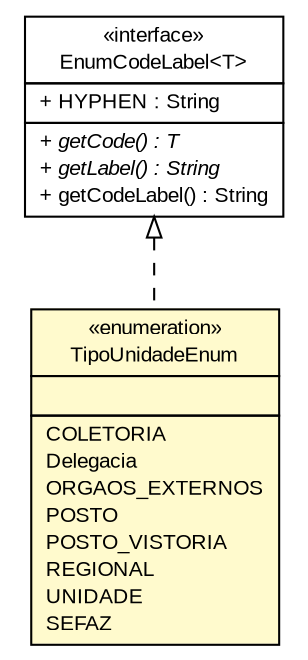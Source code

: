 #!/usr/local/bin/dot
#
# Class diagram 
# Generated by UMLGraph version R5_6 (http://www.umlgraph.org/)
#

digraph G {
	edge [fontname="arial",fontsize=10,labelfontname="arial",labelfontsize=10];
	node [fontname="arial",fontsize=10,shape=plaintext];
	nodesep=0.25;
	ranksep=0.5;
	// br.gov.to.sefaz.arr.dare.enums.TipoUnidadeEnum
	c170959 [label=<<table title="br.gov.to.sefaz.arr.dare.enums.TipoUnidadeEnum" border="0" cellborder="1" cellspacing="0" cellpadding="2" port="p" bgcolor="lemonChiffon" href="./TipoUnidadeEnum.html">
		<tr><td><table border="0" cellspacing="0" cellpadding="1">
<tr><td align="center" balign="center"> &#171;enumeration&#187; </td></tr>
<tr><td align="center" balign="center"> TipoUnidadeEnum </td></tr>
		</table></td></tr>
		<tr><td><table border="0" cellspacing="0" cellpadding="1">
<tr><td align="left" balign="left">  </td></tr>
		</table></td></tr>
		<tr><td><table border="0" cellspacing="0" cellpadding="1">
<tr><td align="left" balign="left"> COLETORIA </td></tr>
<tr><td align="left" balign="left"> Delegacia </td></tr>
<tr><td align="left" balign="left"> ORGAOS_EXTERNOS </td></tr>
<tr><td align="left" balign="left"> POSTO </td></tr>
<tr><td align="left" balign="left"> POSTO_VISTORIA </td></tr>
<tr><td align="left" balign="left"> REGIONAL </td></tr>
<tr><td align="left" balign="left"> UNIDADE </td></tr>
<tr><td align="left" balign="left"> SEFAZ </td></tr>
		</table></td></tr>
		</table>>, URL="./TipoUnidadeEnum.html", fontname="arial", fontcolor="black", fontsize=10.0];
	//br.gov.to.sefaz.arr.dare.enums.TipoUnidadeEnum implements br.gov.to.sefaz.persistence.enums.EnumCodeLabel<T>
	c171342:p -> c170959:p [dir=back,arrowtail=empty,style=dashed];
	// br.gov.to.sefaz.persistence.enums.EnumCodeLabel<T>
	c171342 [label=<<table title="br.gov.to.sefaz.persistence.enums.EnumCodeLabel" border="0" cellborder="1" cellspacing="0" cellpadding="2" port="p" href="http://java.sun.com/j2se/1.4.2/docs/api/br/gov/to/sefaz/persistence/enums/EnumCodeLabel.html">
		<tr><td><table border="0" cellspacing="0" cellpadding="1">
<tr><td align="center" balign="center"> &#171;interface&#187; </td></tr>
<tr><td align="center" balign="center"> EnumCodeLabel&lt;T&gt; </td></tr>
		</table></td></tr>
		<tr><td><table border="0" cellspacing="0" cellpadding="1">
<tr><td align="left" balign="left"> + HYPHEN : String </td></tr>
		</table></td></tr>
		<tr><td><table border="0" cellspacing="0" cellpadding="1">
<tr><td align="left" balign="left"><font face="arial italic" point-size="10.0"> + getCode() : T </font></td></tr>
<tr><td align="left" balign="left"><font face="arial italic" point-size="10.0"> + getLabel() : String </font></td></tr>
<tr><td align="left" balign="left"> + getCodeLabel() : String </td></tr>
		</table></td></tr>
		</table>>, URL="http://java.sun.com/j2se/1.4.2/docs/api/br/gov/to/sefaz/persistence/enums/EnumCodeLabel.html", fontname="arial", fontcolor="black", fontsize=10.0];
}


